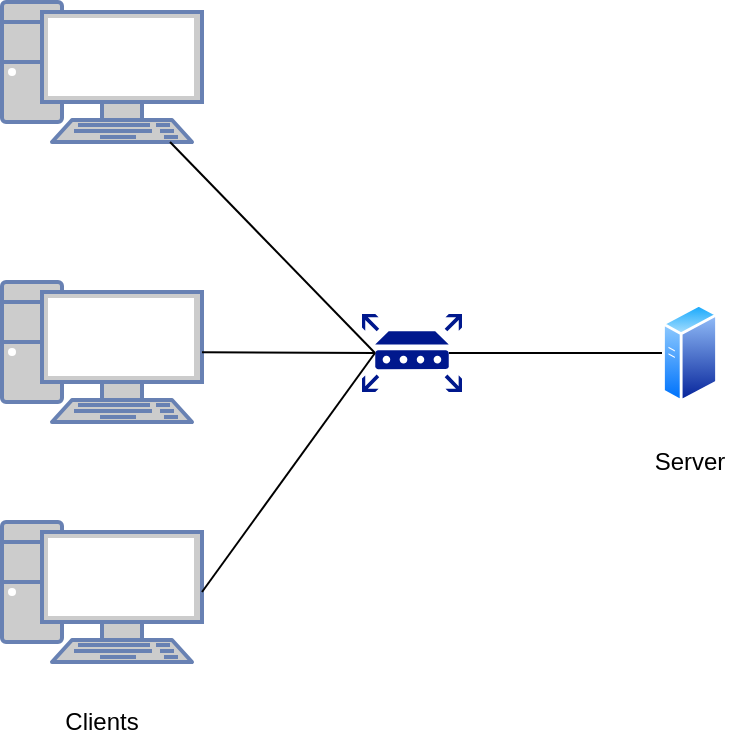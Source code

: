 <mxfile version="12.1.0" type="device" pages="1"><diagram id="Cgb4UOGVU3RoDL25jkkB" name="Page-1"><mxGraphModel dx="867" dy="413" grid="1" gridSize="10" guides="1" tooltips="1" connect="1" arrows="1" fold="1" page="1" pageScale="1" pageWidth="827" pageHeight="1169" math="0" shadow="0"><root><mxCell id="0"/><mxCell id="1" parent="0"/><mxCell id="yN8OxcivgIqk5Dn0lbsd-1" value="" style="fontColor=#0066CC;verticalAlign=top;verticalLabelPosition=bottom;labelPosition=center;align=center;html=1;outlineConnect=0;fillColor=#CCCCCC;strokeColor=#6881B3;gradientColor=none;gradientDirection=north;strokeWidth=2;shape=mxgraph.networks.pc;" vertex="1" parent="1"><mxGeometry x="160" y="80" width="100" height="70" as="geometry"/></mxCell><mxCell id="yN8OxcivgIqk5Dn0lbsd-2" value="" style="fontColor=#0066CC;verticalAlign=top;verticalLabelPosition=bottom;labelPosition=center;align=center;html=1;outlineConnect=0;fillColor=#CCCCCC;strokeColor=#6881B3;gradientColor=none;gradientDirection=north;strokeWidth=2;shape=mxgraph.networks.pc;" vertex="1" parent="1"><mxGeometry x="160" y="220" width="100" height="70" as="geometry"/></mxCell><mxCell id="yN8OxcivgIqk5Dn0lbsd-3" value="" style="fontColor=#0066CC;verticalAlign=top;verticalLabelPosition=bottom;labelPosition=center;align=center;html=1;outlineConnect=0;fillColor=#CCCCCC;strokeColor=#6881B3;gradientColor=none;gradientDirection=north;strokeWidth=2;shape=mxgraph.networks.pc;" vertex="1" parent="1"><mxGeometry x="160" y="340" width="100" height="70" as="geometry"/></mxCell><mxCell id="yN8OxcivgIqk5Dn0lbsd-4" value="" style="aspect=fixed;perimeter=ellipsePerimeter;html=1;align=center;shadow=0;dashed=0;spacingTop=3;image;image=img/lib/active_directory/generic_server.svg;" vertex="1" parent="1"><mxGeometry x="490" y="230.5" width="28.0" height="50" as="geometry"/></mxCell><mxCell id="yN8OxcivgIqk5Dn0lbsd-5" value="" style="aspect=fixed;pointerEvents=1;shadow=0;dashed=0;html=1;strokeColor=none;labelPosition=center;verticalLabelPosition=bottom;verticalAlign=top;align=center;fillColor=#00188D;shape=mxgraph.mscae.enterprise.router" vertex="1" parent="1"><mxGeometry x="340" y="236" width="50" height="39" as="geometry"/></mxCell><mxCell id="yN8OxcivgIqk5Dn0lbsd-8" value="" style="endArrow=none;html=1;entryX=0.13;entryY=0.5;entryDx=0;entryDy=0;entryPerimeter=0;" edge="1" parent="1" source="yN8OxcivgIqk5Dn0lbsd-1" target="yN8OxcivgIqk5Dn0lbsd-5"><mxGeometry width="50" height="50" relative="1" as="geometry"><mxPoint x="290" y="170" as="sourcePoint"/><mxPoint x="340" y="120" as="targetPoint"/></mxGeometry></mxCell><mxCell id="yN8OxcivgIqk5Dn0lbsd-9" value="" style="endArrow=none;html=1;entryX=0.13;entryY=0.5;entryDx=0;entryDy=0;entryPerimeter=0;" edge="1" parent="1" source="yN8OxcivgIqk5Dn0lbsd-2" target="yN8OxcivgIqk5Dn0lbsd-5"><mxGeometry width="50" height="50" relative="1" as="geometry"><mxPoint x="280" y="350" as="sourcePoint"/><mxPoint x="330" y="300" as="targetPoint"/></mxGeometry></mxCell><mxCell id="yN8OxcivgIqk5Dn0lbsd-10" value="" style="endArrow=none;html=1;exitX=1;exitY=0.5;exitDx=0;exitDy=0;exitPerimeter=0;entryX=0.13;entryY=0.5;entryDx=0;entryDy=0;entryPerimeter=0;" edge="1" parent="1" source="yN8OxcivgIqk5Dn0lbsd-3" target="yN8OxcivgIqk5Dn0lbsd-5"><mxGeometry width="50" height="50" relative="1" as="geometry"><mxPoint x="350" y="400" as="sourcePoint"/><mxPoint x="400" y="350" as="targetPoint"/></mxGeometry></mxCell><mxCell id="yN8OxcivgIqk5Dn0lbsd-12" value="" style="endArrow=none;html=1;exitX=0.87;exitY=0.5;exitDx=0;exitDy=0;exitPerimeter=0;entryX=0;entryY=0.5;entryDx=0;entryDy=0;" edge="1" parent="1" source="yN8OxcivgIqk5Dn0lbsd-5" target="yN8OxcivgIqk5Dn0lbsd-4"><mxGeometry width="50" height="50" relative="1" as="geometry"><mxPoint x="410" y="280" as="sourcePoint"/><mxPoint x="460" y="230" as="targetPoint"/></mxGeometry></mxCell><mxCell id="yN8OxcivgIqk5Dn0lbsd-13" value="Clients" style="text;html=1;strokeColor=none;fillColor=none;align=center;verticalAlign=middle;whiteSpace=wrap;rounded=0;" vertex="1" parent="1"><mxGeometry x="190" y="430" width="40" height="20" as="geometry"/></mxCell><mxCell id="yN8OxcivgIqk5Dn0lbsd-14" value="Server" style="text;html=1;strokeColor=none;fillColor=none;align=center;verticalAlign=middle;whiteSpace=wrap;rounded=0;" vertex="1" parent="1"><mxGeometry x="484" y="300" width="40" height="20" as="geometry"/></mxCell></root></mxGraphModel></diagram></mxfile>